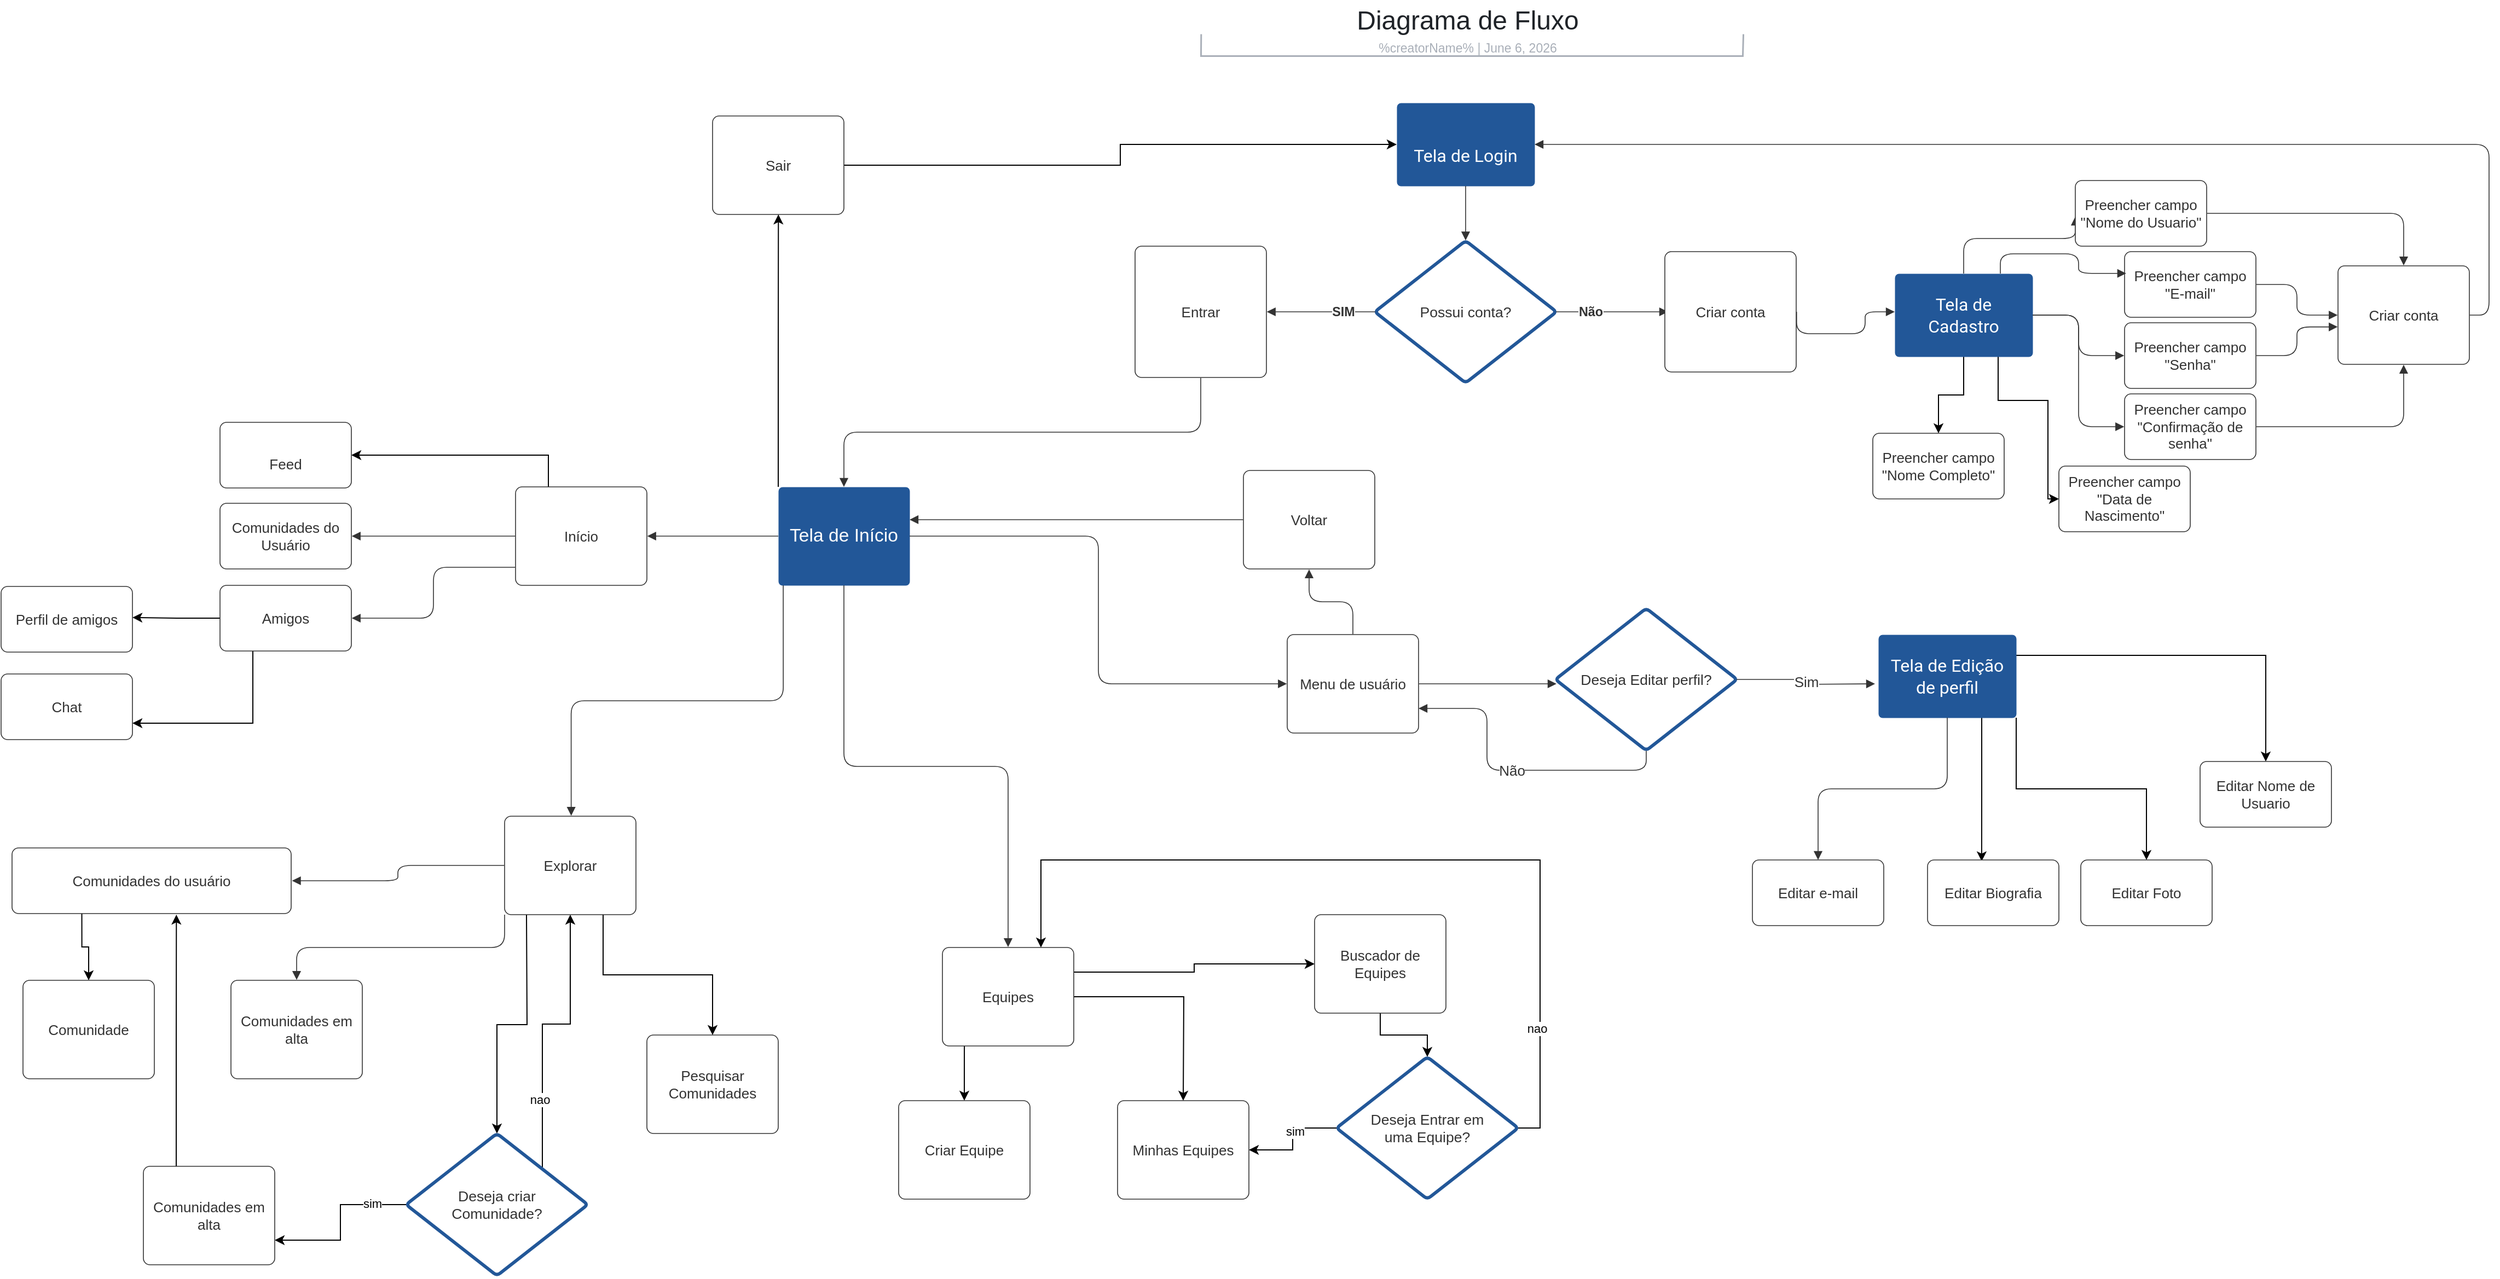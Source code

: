 <mxfile version="21.7.4" type="github">
  <diagram name="Page-1" id="c7558073-3199-34d8-9f00-42111426c3f3">
    <mxGraphModel dx="3835" dy="2436" grid="1" gridSize="10" guides="1" tooltips="1" connect="1" arrows="1" fold="1" page="1" pageScale="1" pageWidth="826" pageHeight="1169" background="none" math="0" shadow="0">
      <root>
        <mxCell id="0" />
        <mxCell id="1" parent="0" />
        <mxCell id="3Wjk-fDmCc6oDtQmEqUI-230" value="Editar Foto" style="html=1;overflow=block;blockSpacing=1;whiteSpace=wrap;fontSize=13;fontColor=#333333;align=center;spacing=3.8;strokeColor=#333333;strokeOpacity=100;fillOpacity=100;rounded=1;absoluteArcSize=1;arcSize=12;fillColor=#ffffff;strokeWidth=0.8;lucidId=lhVsCsnP8iEd;" parent="1" vertex="1">
          <mxGeometry x="1130" y="20" width="120" height="60" as="geometry" />
        </mxCell>
        <mxCell id="3Wjk-fDmCc6oDtQmEqUI-233" style="edgeStyle=orthogonalEdgeStyle;rounded=0;orthogonalLoop=1;jettySize=auto;html=1;exitX=1;exitY=1;exitDx=0;exitDy=0;" parent="1" source="3Wjk-fDmCc6oDtQmEqUI-210" target="3Wjk-fDmCc6oDtQmEqUI-230" edge="1">
          <mxGeometry relative="1" as="geometry" />
        </mxCell>
        <mxCell id="GjfMGGaYIiNZXOA-tv1s-1" value="Preencher campo &quot;Data de Nascimento&quot;" style="html=1;overflow=block;blockSpacing=1;whiteSpace=wrap;fontSize=13;fontColor=#333333;align=center;spacing=3.8;strokeColor=#333333;strokeOpacity=100;fillOpacity=100;rounded=1;absoluteArcSize=1;arcSize=12;fillColor=#ffffff;strokeWidth=0.8;lucidId=lhVsYpvKnJyb;" vertex="1" parent="1">
          <mxGeometry x="1110" y="-340" width="120" height="60" as="geometry" />
        </mxCell>
        <mxCell id="GjfMGGaYIiNZXOA-tv1s-2" value="Preencher campo &quot;Nome Completo&quot;" style="html=1;overflow=block;blockSpacing=1;whiteSpace=wrap;fontSize=13;fontColor=#333333;align=center;spacing=3.8;strokeColor=#333333;strokeOpacity=100;fillOpacity=100;rounded=1;absoluteArcSize=1;arcSize=12;fillColor=#ffffff;strokeWidth=0.8;lucidId=lhVsYpvKnJyb;" vertex="1" parent="1">
          <mxGeometry x="940" y="-370" width="120" height="60" as="geometry" />
        </mxCell>
        <mxCell id="GjfMGGaYIiNZXOA-tv1s-3" style="edgeStyle=orthogonalEdgeStyle;rounded=0;orthogonalLoop=1;jettySize=auto;html=1;" edge="1" parent="1" source="3Wjk-fDmCc6oDtQmEqUI-179" target="GjfMGGaYIiNZXOA-tv1s-2">
          <mxGeometry relative="1" as="geometry" />
        </mxCell>
        <mxCell id="GjfMGGaYIiNZXOA-tv1s-4" style="edgeStyle=orthogonalEdgeStyle;rounded=0;orthogonalLoop=1;jettySize=auto;html=1;exitX=0.75;exitY=1;exitDx=0;exitDy=0;entryX=0;entryY=0.5;entryDx=0;entryDy=0;" edge="1" parent="1" source="3Wjk-fDmCc6oDtQmEqUI-179" target="GjfMGGaYIiNZXOA-tv1s-1">
          <mxGeometry relative="1" as="geometry">
            <Array as="points">
              <mxPoint x="1054" y="-400" />
              <mxPoint x="1100" y="-400" />
              <mxPoint x="1100" y="-310" />
            </Array>
          </mxGeometry>
        </mxCell>
        <mxCell id="GjfMGGaYIiNZXOA-tv1s-5" value="&lt;br&gt;Feed" style="html=1;overflow=block;blockSpacing=1;whiteSpace=wrap;fontSize=13;fontColor=#333333;align=center;spacing=3.8;strokeColor=#333333;strokeOpacity=100;fillOpacity=100;rounded=1;absoluteArcSize=1;arcSize=12;fillColor=#ffffff;strokeWidth=0.8;lucidId=lhVsRngffVP4;" vertex="1" parent="1">
          <mxGeometry x="-570" y="-380" width="120" height="60" as="geometry" />
        </mxCell>
        <mxCell id="GjfMGGaYIiNZXOA-tv1s-6" style="edgeStyle=orthogonalEdgeStyle;rounded=0;orthogonalLoop=1;jettySize=auto;html=1;exitX=0.25;exitY=0;exitDx=0;exitDy=0;entryX=1;entryY=0.5;entryDx=0;entryDy=0;" edge="1" parent="1" source="3Wjk-fDmCc6oDtQmEqUI-199" target="GjfMGGaYIiNZXOA-tv1s-5">
          <mxGeometry relative="1" as="geometry" />
        </mxCell>
        <mxCell id="GjfMGGaYIiNZXOA-tv1s-8" value="Perfil de amigos" style="html=1;overflow=block;blockSpacing=1;whiteSpace=wrap;fontSize=13;fontColor=#333333;align=center;spacing=3.8;strokeColor=#333333;strokeOpacity=100;fillOpacity=100;rounded=1;absoluteArcSize=1;arcSize=12;fillColor=#ffffff;strokeWidth=0.8;lucidId=lhVsk.EuwY7a;" vertex="1" parent="1">
          <mxGeometry x="-770" y="-230" width="120" height="60" as="geometry" />
        </mxCell>
        <mxCell id="GjfMGGaYIiNZXOA-tv1s-14" value="Chat" style="html=1;overflow=block;blockSpacing=1;whiteSpace=wrap;fontSize=13;fontColor=#333333;align=center;spacing=3.8;strokeColor=#333333;strokeOpacity=100;fillOpacity=100;rounded=1;absoluteArcSize=1;arcSize=12;fillColor=#ffffff;strokeWidth=0.8;lucidId=lhVsk.EuwY7a;" vertex="1" parent="1">
          <mxGeometry x="-770" y="-150" width="120" height="60" as="geometry" />
        </mxCell>
        <mxCell id="GjfMGGaYIiNZXOA-tv1s-15" style="edgeStyle=orthogonalEdgeStyle;rounded=0;orthogonalLoop=1;jettySize=auto;html=1;exitX=0.25;exitY=1;exitDx=0;exitDy=0;entryX=1;entryY=0.75;entryDx=0;entryDy=0;" edge="1" parent="1" source="3Wjk-fDmCc6oDtQmEqUI-219" target="GjfMGGaYIiNZXOA-tv1s-14">
          <mxGeometry relative="1" as="geometry" />
        </mxCell>
        <mxCell id="GjfMGGaYIiNZXOA-tv1s-16" value="Pesquisar Comunidades" style="html=1;overflow=block;blockSpacing=1;whiteSpace=wrap;fontSize=13;fontColor=#333333;align=center;spacing=9;strokeColor=#333333;strokeOpacity=100;fillOpacity=100;rounded=1;absoluteArcSize=1;arcSize=12;fillColor=#ffffff;strokeWidth=0.8;lucidId=lhVsB.V0PRi6;" vertex="1" parent="1">
          <mxGeometry x="-180" y="180" width="120" height="90" as="geometry" />
        </mxCell>
        <mxCell id="GjfMGGaYIiNZXOA-tv1s-17" style="edgeStyle=orthogonalEdgeStyle;rounded=0;orthogonalLoop=1;jettySize=auto;html=1;exitX=0.75;exitY=1;exitDx=0;exitDy=0;" edge="1" parent="1" source="3Wjk-fDmCc6oDtQmEqUI-196" target="GjfMGGaYIiNZXOA-tv1s-16">
          <mxGeometry relative="1" as="geometry">
            <mxPoint x="-200" y="80" as="sourcePoint" />
          </mxGeometry>
        </mxCell>
        <mxCell id="GjfMGGaYIiNZXOA-tv1s-18" value="Comunidade" style="html=1;overflow=block;blockSpacing=1;whiteSpace=wrap;fontSize=13;fontColor=#333333;align=center;spacing=9;strokeColor=#333333;strokeOpacity=100;fillOpacity=100;rounded=1;absoluteArcSize=1;arcSize=12;fillColor=#ffffff;strokeWidth=0.8;lucidId=lhVsB.V0PRi6;" vertex="1" parent="1">
          <mxGeometry x="-750" y="130" width="120" height="90" as="geometry" />
        </mxCell>
        <mxCell id="GjfMGGaYIiNZXOA-tv1s-19" style="edgeStyle=orthogonalEdgeStyle;rounded=0;orthogonalLoop=1;jettySize=auto;html=1;exitX=0.25;exitY=1;exitDx=0;exitDy=0;" edge="1" parent="1" source="3Wjk-fDmCc6oDtQmEqUI-224" target="GjfMGGaYIiNZXOA-tv1s-18">
          <mxGeometry relative="1" as="geometry" />
        </mxCell>
        <mxCell id="GjfMGGaYIiNZXOA-tv1s-24" style="edgeStyle=orthogonalEdgeStyle;rounded=0;orthogonalLoop=1;jettySize=auto;html=1;exitX=0;exitY=0.5;exitDx=0;exitDy=0;entryX=1;entryY=0.75;entryDx=0;entryDy=0;" edge="1" parent="1" source="GjfMGGaYIiNZXOA-tv1s-21" target="GjfMGGaYIiNZXOA-tv1s-23">
          <mxGeometry relative="1" as="geometry" />
        </mxCell>
        <mxCell id="GjfMGGaYIiNZXOA-tv1s-25" value="sim" style="edgeLabel;html=1;align=center;verticalAlign=middle;resizable=0;points=[];" vertex="1" connectable="0" parent="GjfMGGaYIiNZXOA-tv1s-24">
          <mxGeometry x="-0.586" y="-1" relative="1" as="geometry">
            <mxPoint as="offset" />
          </mxGeometry>
        </mxCell>
        <mxCell id="GjfMGGaYIiNZXOA-tv1s-28" style="edgeStyle=orthogonalEdgeStyle;rounded=0;orthogonalLoop=1;jettySize=auto;html=1;exitX=1;exitY=0;exitDx=0;exitDy=0;entryX=0.5;entryY=1;entryDx=0;entryDy=0;" edge="1" parent="1" source="GjfMGGaYIiNZXOA-tv1s-21" target="3Wjk-fDmCc6oDtQmEqUI-196">
          <mxGeometry relative="1" as="geometry" />
        </mxCell>
        <mxCell id="GjfMGGaYIiNZXOA-tv1s-29" value="nao" style="edgeLabel;html=1;align=center;verticalAlign=middle;resizable=0;points=[];" vertex="1" connectable="0" parent="GjfMGGaYIiNZXOA-tv1s-28">
          <mxGeometry x="-0.503" y="3" relative="1" as="geometry">
            <mxPoint as="offset" />
          </mxGeometry>
        </mxCell>
        <mxCell id="GjfMGGaYIiNZXOA-tv1s-21" value="Deseja criar &lt;br&gt;Comunidade?" style="html=1;overflow=block;blockSpacing=1;whiteSpace=wrap;rhombus;fontSize=13.3;fontFamily=Helvetica;fontColor=#333333;spacing=3.3;strokeColor=#225798;strokeOpacity=100;rounded=1;absoluteArcSize=1;arcSize=7.5;strokeWidth=3;lucidId=lhVs5sLIw-GN;" vertex="1" parent="1">
          <mxGeometry x="-400" y="270" width="166" height="130" as="geometry" />
        </mxCell>
        <mxCell id="GjfMGGaYIiNZXOA-tv1s-22" style="edgeStyle=orthogonalEdgeStyle;rounded=0;orthogonalLoop=1;jettySize=auto;html=1;entryX=0.5;entryY=0;entryDx=0;entryDy=0;" edge="1" parent="1" target="GjfMGGaYIiNZXOA-tv1s-21">
          <mxGeometry relative="1" as="geometry">
            <mxPoint x="-290" y="70" as="sourcePoint" />
          </mxGeometry>
        </mxCell>
        <mxCell id="GjfMGGaYIiNZXOA-tv1s-27" style="edgeStyle=orthogonalEdgeStyle;rounded=0;orthogonalLoop=1;jettySize=auto;html=1;exitX=0.25;exitY=0;exitDx=0;exitDy=0;" edge="1" parent="1" source="GjfMGGaYIiNZXOA-tv1s-23">
          <mxGeometry relative="1" as="geometry">
            <mxPoint x="-609.857" y="70" as="targetPoint" />
          </mxGeometry>
        </mxCell>
        <mxCell id="GjfMGGaYIiNZXOA-tv1s-23" value="Comunidades em alta" style="html=1;overflow=block;blockSpacing=1;whiteSpace=wrap;fontSize=13;fontColor=#333333;align=center;spacing=9;strokeColor=#333333;strokeOpacity=100;fillOpacity=100;rounded=1;absoluteArcSize=1;arcSize=12;fillColor=#ffffff;strokeWidth=0.8;lucidId=lhVsB.V0PRi6;" vertex="1" parent="1">
          <mxGeometry x="-640" y="300" width="120" height="90" as="geometry" />
        </mxCell>
        <mxCell id="GjfMGGaYIiNZXOA-tv1s-42" value="" style="edgeStyle=orthogonalEdgeStyle;rounded=0;orthogonalLoop=1;jettySize=auto;html=1;" edge="1" parent="1" source="GjfMGGaYIiNZXOA-tv1s-33" target="GjfMGGaYIiNZXOA-tv1s-41">
          <mxGeometry relative="1" as="geometry" />
        </mxCell>
        <mxCell id="GjfMGGaYIiNZXOA-tv1s-33" value="Buscador de Equipes" style="html=1;overflow=block;blockSpacing=1;whiteSpace=wrap;fontSize=13;fontColor=#333333;align=center;spacing=9;strokeColor=#333333;strokeOpacity=100;fillOpacity=100;rounded=1;absoluteArcSize=1;arcSize=12;fillColor=#ffffff;strokeWidth=0.8;lucidId=lhVsd5-BGD2T;" vertex="1" parent="1">
          <mxGeometry x="430" y="70" width="120" height="90" as="geometry" />
        </mxCell>
        <mxCell id="GjfMGGaYIiNZXOA-tv1s-35" style="edgeStyle=orthogonalEdgeStyle;rounded=0;orthogonalLoop=1;jettySize=auto;html=1;entryX=0.5;entryY=0;entryDx=0;entryDy=0;exitX=0.167;exitY=1;exitDx=0;exitDy=0;exitPerimeter=0;" edge="1" parent="1" source="3Wjk-fDmCc6oDtQmEqUI-203">
          <mxGeometry relative="1" as="geometry">
            <mxPoint x="110" y="200" as="sourcePoint" />
            <mxPoint x="110" y="240" as="targetPoint" />
          </mxGeometry>
        </mxCell>
        <mxCell id="GjfMGGaYIiNZXOA-tv1s-38" value="Minhas Equipes" style="html=1;overflow=block;blockSpacing=1;whiteSpace=wrap;fontSize=13;fontColor=#333333;align=center;spacing=9;strokeColor=#333333;strokeOpacity=100;fillOpacity=100;rounded=1;absoluteArcSize=1;arcSize=12;fillColor=#ffffff;strokeWidth=0.8;lucidId=lhVsd5-BGD2T;" vertex="1" parent="1">
          <mxGeometry x="250" y="240" width="120" height="90" as="geometry" />
        </mxCell>
        <mxCell id="GjfMGGaYIiNZXOA-tv1s-39" value="Criar Equipe" style="html=1;overflow=block;blockSpacing=1;whiteSpace=wrap;fontSize=13;fontColor=#333333;align=center;spacing=9;strokeColor=#333333;strokeOpacity=100;fillOpacity=100;rounded=1;absoluteArcSize=1;arcSize=12;fillColor=#ffffff;strokeWidth=0.8;lucidId=lhVsd5-BGD2T;" vertex="1" parent="1">
          <mxGeometry x="50" y="240" width="120" height="90" as="geometry" />
        </mxCell>
        <mxCell id="GjfMGGaYIiNZXOA-tv1s-43" style="edgeStyle=orthogonalEdgeStyle;rounded=0;orthogonalLoop=1;jettySize=auto;html=1;exitX=0;exitY=0.5;exitDx=0;exitDy=0;" edge="1" parent="1" source="GjfMGGaYIiNZXOA-tv1s-41" target="GjfMGGaYIiNZXOA-tv1s-38">
          <mxGeometry relative="1" as="geometry" />
        </mxCell>
        <mxCell id="GjfMGGaYIiNZXOA-tv1s-44" value="sim" style="edgeLabel;html=1;align=center;verticalAlign=middle;resizable=0;points=[];" vertex="1" connectable="0" parent="GjfMGGaYIiNZXOA-tv1s-43">
          <mxGeometry x="-0.16" y="2" relative="1" as="geometry">
            <mxPoint y="1" as="offset" />
          </mxGeometry>
        </mxCell>
        <mxCell id="GjfMGGaYIiNZXOA-tv1s-46" style="edgeStyle=orthogonalEdgeStyle;rounded=0;orthogonalLoop=1;jettySize=auto;html=1;exitX=1;exitY=0.5;exitDx=0;exitDy=0;entryX=0.75;entryY=0;entryDx=0;entryDy=0;" edge="1" parent="1" source="GjfMGGaYIiNZXOA-tv1s-41" target="3Wjk-fDmCc6oDtQmEqUI-203">
          <mxGeometry relative="1" as="geometry">
            <Array as="points">
              <mxPoint x="636" y="265" />
              <mxPoint x="636" y="20" />
              <mxPoint x="180" y="20" />
            </Array>
          </mxGeometry>
        </mxCell>
        <mxCell id="GjfMGGaYIiNZXOA-tv1s-47" value="nao" style="edgeLabel;html=1;align=center;verticalAlign=middle;resizable=0;points=[];" vertex="1" connectable="0" parent="GjfMGGaYIiNZXOA-tv1s-46">
          <mxGeometry x="-0.72" y="3" relative="1" as="geometry">
            <mxPoint y="1" as="offset" />
          </mxGeometry>
        </mxCell>
        <mxCell id="GjfMGGaYIiNZXOA-tv1s-41" value="Deseja Entrar em&lt;br&gt;uma Equipe?" style="html=1;overflow=block;blockSpacing=1;whiteSpace=wrap;rhombus;fontSize=13.3;fontFamily=Helvetica;fontColor=#333333;spacing=3.3;strokeColor=#225798;strokeOpacity=100;rounded=1;absoluteArcSize=1;arcSize=7.5;strokeWidth=3;lucidId=lhVsae5pFT-N;" vertex="1" parent="1">
          <mxGeometry x="450" y="200" width="166" height="130" as="geometry" />
        </mxCell>
        <mxCell id="GjfMGGaYIiNZXOA-tv1s-53" style="edgeStyle=orthogonalEdgeStyle;rounded=0;orthogonalLoop=1;jettySize=auto;html=1;exitX=1;exitY=0.5;exitDx=0;exitDy=0;entryX=0;entryY=0.5;entryDx=0;entryDy=0;" edge="1" parent="1" source="GjfMGGaYIiNZXOA-tv1s-50" target="3Wjk-fDmCc6oDtQmEqUI-165">
          <mxGeometry relative="1" as="geometry" />
        </mxCell>
        <mxCell id="GjfMGGaYIiNZXOA-tv1s-50" value="Sair" style="html=1;overflow=block;blockSpacing=1;whiteSpace=wrap;fontSize=13;fontColor=#333333;align=center;spacing=9;strokeColor=#333333;strokeOpacity=100;fillOpacity=100;rounded=1;absoluteArcSize=1;arcSize=12;fillColor=#ffffff;strokeWidth=0.8;lucidId=lhVsYtG~QOXb;" vertex="1" parent="1">
          <mxGeometry x="-120" y="-660" width="120" height="90" as="geometry" />
        </mxCell>
        <mxCell id="3Wjk-fDmCc6oDtQmEqUI-164" parent="0" />
        <mxCell id="3Wjk-fDmCc6oDtQmEqUI-165" value="&lt;br&gt;Tela de Login" style="html=1;overflow=block;blockSpacing=1;whiteSpace=wrap;fontSize=16;fontFamily=Roboto;fontColor=#ffffff;spacing=3.8;strokeOpacity=0;fillOpacity=100;rounded=1;absoluteArcSize=1;arcSize=7.5;fillColor=#225798;strokeWidth=1.5;lucidId=lhVskbUOv.jn;" parent="3Wjk-fDmCc6oDtQmEqUI-164" vertex="1">
          <mxGeometry x="505" y="-672" width="126" height="76" as="geometry" />
        </mxCell>
        <mxCell id="3Wjk-fDmCc6oDtQmEqUI-166" value="" style="html=1;jettySize=18;whiteSpace=wrap;fontSize=13;fontFamily=Helvetica;strokeColor=#333333;strokeOpacity=100;strokeWidth=0.8;rounded=1;arcSize=10;edgeStyle=orthogonalEdgeStyle;startArrow=none;endArrow=block;endFill=1;exitX=0.5;exitY=1;exitPerimeter=0;entryX=0.5;entryY=-0.002;entryPerimeter=0;lucidId=lhVszSRu.Gey;" parent="3Wjk-fDmCc6oDtQmEqUI-164" source="3Wjk-fDmCc6oDtQmEqUI-165" target="3Wjk-fDmCc6oDtQmEqUI-167" edge="1">
          <mxGeometry width="100" height="100" relative="1" as="geometry">
            <Array as="points" />
          </mxGeometry>
        </mxCell>
        <mxCell id="3Wjk-fDmCc6oDtQmEqUI-167" value="Possui conta?" style="html=1;overflow=block;blockSpacing=1;whiteSpace=wrap;rhombus;fontSize=13.3;fontFamily=Helvetica;fontColor=#333333;spacing=3.3;strokeColor=#225798;strokeOpacity=100;rounded=1;absoluteArcSize=1;arcSize=7.5;strokeWidth=3;lucidId=lhVs5sLIw-GN;" parent="3Wjk-fDmCc6oDtQmEqUI-164" vertex="1">
          <mxGeometry x="485" y="-546" width="166" height="130" as="geometry" />
        </mxCell>
        <mxCell id="3Wjk-fDmCc6oDtQmEqUI-168" value="" style="html=1;jettySize=18;whiteSpace=wrap;fontSize=11.7;fontFamily=Helvetica;fontColor=#333333;fontStyle=1;strokeColor=#333333;strokeOpacity=100;strokeWidth=0.8;rounded=1;arcSize=10;edgeStyle=orthogonalEdgeStyle;startArrow=none;endArrow=block;endFill=1;exitX=0.998;exitY=0.5;exitPerimeter=0;lucidId=lhVsqaOpAonb;" parent="3Wjk-fDmCc6oDtQmEqUI-164" source="3Wjk-fDmCc6oDtQmEqUI-167" edge="1">
          <mxGeometry width="100" height="100" relative="1" as="geometry">
            <Array as="points" />
            <mxPoint x="753" y="-481" as="targetPoint" />
          </mxGeometry>
        </mxCell>
        <mxCell id="3Wjk-fDmCc6oDtQmEqUI-169" value="Não" style="text;html=1;resizable=0;labelBackgroundColor=default;align=center;verticalAlign=middle;fontStyle=1;fontColor=#333333;fontSize=11.7;" parent="3Wjk-fDmCc6oDtQmEqUI-168" vertex="1">
          <mxGeometry x="-0.39" relative="1" as="geometry" />
        </mxCell>
        <mxCell id="3Wjk-fDmCc6oDtQmEqUI-170" value="" style="group;dropTarget=0;pointerEvents=0;" parent="3Wjk-fDmCc6oDtQmEqUI-164" vertex="1">
          <mxGeometry x="250" y="-765" width="640" height="45" as="geometry" />
        </mxCell>
        <mxCell id="3Wjk-fDmCc6oDtQmEqUI-171" value="Diagrama de Fluxo" style="points=[[0.119,0.967,0],[0.893,0.967,0]];html=1;overflow=block;blockSpacing=1;whiteSpace=wrap;fontSize=24;fontColor=#1f2328;spacing=3;strokeOpacity=0;fillOpacity=0;rounded=1;absoluteArcSize=1;arcSize=12;fillColor=#ffffff;strokeWidth=1.5;lucidId=lhVseHuxbpMi;" parent="3Wjk-fDmCc6oDtQmEqUI-170" vertex="1">
          <mxGeometry width="640" height="31" as="geometry" />
        </mxCell>
        <UserObject label="%creatorName%  |  %date{mmmm d, yyyy}%" placeholders="1" id="3Wjk-fDmCc6oDtQmEqUI-172">
          <mxCell style="html=1;overflow=block;blockSpacing=1;whiteSpace=wrap;fontSize=11.5;fontColor=#a9afb8;align=center;spacingLeft=7;spacingRight=7;spacingTop=2;spacing=3;strokeOpacity=0;fillOpacity=0;rounded=1;absoluteArcSize=1;arcSize=12;fillColor=#ffffff;strokeWidth=1.5;lucidId=lhVslIsHtGjw;" parent="3Wjk-fDmCc6oDtQmEqUI-170" vertex="1">
            <mxGeometry y="31" width="640" height="14" as="geometry" />
          </mxCell>
        </UserObject>
        <mxCell id="3Wjk-fDmCc6oDtQmEqUI-173" value="" style="html=1;jettySize=18;whiteSpace=wrap;fontSize=13;fontFamily=Helvetica;strokeColor=#a9afb8;strokeOpacity=100;strokeWidth=1.5;rounded=0;startArrow=none;endArrow=none;exitX=0.119;exitY=0.967;exitPerimeter=0;entryX=0.893;entryY=0.967;entryPerimeter=0;lucidId=lhVsgKftWeC9;" parent="3Wjk-fDmCc6oDtQmEqUI-170" source="3Wjk-fDmCc6oDtQmEqUI-171" target="3Wjk-fDmCc6oDtQmEqUI-171" edge="1">
          <mxGeometry width="100" height="100" relative="1" as="geometry">
            <Array as="points">
              <mxPoint x="76" y="50" generated="1" />
              <mxPoint x="571" y="50" generated="1" />
            </Array>
          </mxGeometry>
        </mxCell>
        <mxCell id="3Wjk-fDmCc6oDtQmEqUI-174" value="Criar conta" style="html=1;overflow=block;blockSpacing=1;whiteSpace=wrap;fontSize=13;fontColor=#333333;align=center;spacing=3.8;strokeColor=#333333;strokeOpacity=100;fillOpacity=100;rounded=1;absoluteArcSize=1;arcSize=12;fillColor=#ffffff;strokeWidth=0.8;lucidId=lhVsvjKZMEy-;" parent="3Wjk-fDmCc6oDtQmEqUI-164" vertex="1">
          <mxGeometry x="750" y="-536" width="120" height="110" as="geometry" />
        </mxCell>
        <mxCell id="3Wjk-fDmCc6oDtQmEqUI-175" value="" style="html=1;jettySize=18;whiteSpace=wrap;fontSize=11.7;fontFamily=Helvetica;fontColor=#333333;fontStyle=1;strokeColor=#333333;strokeOpacity=100;strokeWidth=0.8;rounded=1;arcSize=10;edgeStyle=orthogonalEdgeStyle;startArrow=none;endArrow=block;endFill=1;exitX=0.002;exitY=0.5;exitPerimeter=0;entryX=1.003;entryY=0.5;entryPerimeter=0;lucidId=lhVsF-__3fvB;" parent="3Wjk-fDmCc6oDtQmEqUI-164" source="3Wjk-fDmCc6oDtQmEqUI-167" target="3Wjk-fDmCc6oDtQmEqUI-178" edge="1">
          <mxGeometry width="100" height="100" relative="1" as="geometry">
            <Array as="points" />
          </mxGeometry>
        </mxCell>
        <mxCell id="3Wjk-fDmCc6oDtQmEqUI-176" value="SIM" style="text;html=1;resizable=0;labelBackgroundColor=default;align=center;verticalAlign=middle;fontStyle=1;fontColor=#333333;fontSize=11.7;" parent="3Wjk-fDmCc6oDtQmEqUI-175" vertex="1">
          <mxGeometry x="-0.39" relative="1" as="geometry" />
        </mxCell>
        <mxCell id="3Wjk-fDmCc6oDtQmEqUI-177" value="" style="html=1;jettySize=18;whiteSpace=wrap;fontSize=13;strokeColor=#333333;strokeOpacity=100;strokeWidth=0.8;rounded=1;arcSize=24;edgeStyle=orthogonalEdgeStyle;startArrow=none;endArrow=block;endFill=1;exitX=1.003;exitY=0.5;exitPerimeter=0;lucidId=lhVsKev2aLRu;" parent="3Wjk-fDmCc6oDtQmEqUI-164" source="3Wjk-fDmCc6oDtQmEqUI-174" edge="1">
          <mxGeometry width="100" height="100" relative="1" as="geometry">
            <Array as="points">
              <mxPoint x="933" y="-461" />
            </Array>
            <mxPoint x="960" y="-481" as="targetPoint" />
          </mxGeometry>
        </mxCell>
        <mxCell id="3Wjk-fDmCc6oDtQmEqUI-178" value="Entrar" style="html=1;overflow=block;blockSpacing=1;whiteSpace=wrap;fontSize=13;fontColor=#333333;align=center;spacing=3.8;strokeColor=#333333;strokeOpacity=100;fillOpacity=100;rounded=1;absoluteArcSize=1;arcSize=12;fillColor=#ffffff;strokeWidth=0.8;lucidId=lhVs7e0edb6b;" parent="3Wjk-fDmCc6oDtQmEqUI-164" vertex="1">
          <mxGeometry x="266" y="-541" width="120" height="120" as="geometry" />
        </mxCell>
        <mxCell id="3Wjk-fDmCc6oDtQmEqUI-179" value="Tela de Cadastro" style="html=1;overflow=block;blockSpacing=1;whiteSpace=wrap;fontSize=16;fontFamily=Roboto;fontColor=#ffffff;spacing=3.8;strokeOpacity=0;fillOpacity=100;rounded=1;absoluteArcSize=1;arcSize=7.5;fillColor=#225798;strokeWidth=1.5;lucidId=lhVsZ6cl~b5Y;" parent="3Wjk-fDmCc6oDtQmEqUI-164" vertex="1">
          <mxGeometry x="960" y="-516" width="126" height="76" as="geometry" />
        </mxCell>
        <mxCell id="3Wjk-fDmCc6oDtQmEqUI-180" value="" style="html=1;jettySize=18;whiteSpace=wrap;fontSize=13;strokeColor=#333333;strokeOpacity=100;strokeWidth=0.8;rounded=1;arcSize=24;edgeStyle=orthogonalEdgeStyle;startArrow=none;endArrow=block;endFill=1;exitX=0.5;exitY=0;exitPerimeter=0;lucidId=lhVsbVK9f2hA;" parent="3Wjk-fDmCc6oDtQmEqUI-164" source="3Wjk-fDmCc6oDtQmEqUI-179" edge="1">
          <mxGeometry width="100" height="100" relative="1" as="geometry">
            <Array as="points">
              <mxPoint x="1023" y="-548" />
            </Array>
            <mxPoint x="1125" y="-568" as="targetPoint" />
          </mxGeometry>
        </mxCell>
        <mxCell id="3Wjk-fDmCc6oDtQmEqUI-181" value="Preencher campo &quot;Nome do Usuario&quot;" style="html=1;overflow=block;blockSpacing=1;whiteSpace=wrap;fontSize=13;fontColor=#333333;align=center;spacing=3.8;strokeColor=#333333;strokeOpacity=100;fillOpacity=100;rounded=1;absoluteArcSize=1;arcSize=12;fillColor=#ffffff;strokeWidth=0.8;lucidId=lhVs6M0drsTN;" parent="3Wjk-fDmCc6oDtQmEqUI-164" vertex="1">
          <mxGeometry x="1125" y="-601" width="120" height="60" as="geometry" />
        </mxCell>
        <mxCell id="3Wjk-fDmCc6oDtQmEqUI-182" value="Preencher campo &quot;E-mail&quot;" style="html=1;overflow=block;blockSpacing=1;whiteSpace=wrap;fontSize=13;fontColor=#333333;align=center;spacing=3.8;strokeColor=#333333;strokeOpacity=100;fillOpacity=100;rounded=1;absoluteArcSize=1;arcSize=12;fillColor=#ffffff;strokeWidth=0.8;lucidId=lhVs6dN3CAUG;" parent="3Wjk-fDmCc6oDtQmEqUI-164" vertex="1">
          <mxGeometry x="1170" y="-536" width="120" height="60" as="geometry" />
        </mxCell>
        <mxCell id="3Wjk-fDmCc6oDtQmEqUI-183" value="Preencher campo &quot;Senha&quot;" style="html=1;overflow=block;blockSpacing=1;whiteSpace=wrap;fontSize=13;fontColor=#333333;align=center;spacing=3.8;strokeColor=#333333;strokeOpacity=100;fillOpacity=100;rounded=1;absoluteArcSize=1;arcSize=12;fillColor=#ffffff;strokeWidth=0.8;lucidId=lhVsRXJX-xjN;" parent="3Wjk-fDmCc6oDtQmEqUI-164" vertex="1">
          <mxGeometry x="1170" y="-471" width="120" height="60" as="geometry" />
        </mxCell>
        <mxCell id="3Wjk-fDmCc6oDtQmEqUI-184" value="Preencher campo &quot;Confirmação de senha&quot;" style="html=1;overflow=block;blockSpacing=1;whiteSpace=wrap;fontSize=13;fontColor=#333333;align=center;spacing=3.8;strokeColor=#333333;strokeOpacity=100;fillOpacity=100;rounded=1;absoluteArcSize=1;arcSize=12;fillColor=#ffffff;strokeWidth=0.8;lucidId=lhVsYpvKnJyb;" parent="3Wjk-fDmCc6oDtQmEqUI-164" vertex="1">
          <mxGeometry x="1170" y="-406" width="120" height="60" as="geometry" />
        </mxCell>
        <mxCell id="3Wjk-fDmCc6oDtQmEqUI-185" value="" style="html=1;jettySize=18;whiteSpace=wrap;fontSize=13;strokeColor=#333333;strokeOpacity=100;strokeWidth=0.8;rounded=1;arcSize=24;edgeStyle=orthogonalEdgeStyle;startArrow=none;endArrow=block;endFill=1;exitX=0.766;exitY=0;exitPerimeter=0;entryX=0.012;entryY=0.331;entryPerimeter=0;lucidId=lhVs7MBsNG3f;" parent="3Wjk-fDmCc6oDtQmEqUI-164" source="3Wjk-fDmCc6oDtQmEqUI-179" target="3Wjk-fDmCc6oDtQmEqUI-182" edge="1">
          <mxGeometry width="100" height="100" relative="1" as="geometry">
            <Array as="points" />
          </mxGeometry>
        </mxCell>
        <mxCell id="3Wjk-fDmCc6oDtQmEqUI-186" value="" style="html=1;jettySize=18;whiteSpace=wrap;fontSize=13;strokeColor=#333333;strokeOpacity=100;strokeWidth=0.8;rounded=1;arcSize=24;edgeStyle=orthogonalEdgeStyle;startArrow=none;endArrow=block;endFill=1;exitX=1;exitY=0.5;exitPerimeter=0;entryX=-0.003;entryY=0.5;entryPerimeter=0;lucidId=lhVsV~.nVZvY;" parent="3Wjk-fDmCc6oDtQmEqUI-164" source="3Wjk-fDmCc6oDtQmEqUI-179" target="3Wjk-fDmCc6oDtQmEqUI-183" edge="1">
          <mxGeometry width="100" height="100" relative="1" as="geometry">
            <Array as="points" />
          </mxGeometry>
        </mxCell>
        <mxCell id="3Wjk-fDmCc6oDtQmEqUI-187" value="" style="html=1;jettySize=18;whiteSpace=wrap;fontSize=13;strokeColor=#333333;strokeOpacity=100;strokeWidth=0.8;rounded=1;arcSize=24;edgeStyle=orthogonalEdgeStyle;startArrow=none;endArrow=block;endFill=1;entryX=-0.003;entryY=0.5;entryPerimeter=0;lucidId=lhVstLg..9ma;" parent="3Wjk-fDmCc6oDtQmEqUI-164" source="3Wjk-fDmCc6oDtQmEqUI-179" target="3Wjk-fDmCc6oDtQmEqUI-184" edge="1">
          <mxGeometry width="100" height="100" relative="1" as="geometry">
            <Array as="points" />
            <mxPoint x="1060" y="-430" as="sourcePoint" />
          </mxGeometry>
        </mxCell>
        <mxCell id="GjfMGGaYIiNZXOA-tv1s-48" style="edgeStyle=orthogonalEdgeStyle;rounded=0;orthogonalLoop=1;jettySize=auto;html=1;exitX=0;exitY=0;exitDx=0;exitDy=0;" edge="1" parent="3Wjk-fDmCc6oDtQmEqUI-164" source="3Wjk-fDmCc6oDtQmEqUI-188">
          <mxGeometry relative="1" as="geometry">
            <mxPoint x="-59.857" y="-570" as="targetPoint" />
          </mxGeometry>
        </mxCell>
        <mxCell id="3Wjk-fDmCc6oDtQmEqUI-188" value="Tela de Início" style="html=1;overflow=block;blockSpacing=1;whiteSpace=wrap;fontSize=16.8;fontColor=#ffffff;align=center;spacing=9;strokeOpacity=0;fillOpacity=100;rounded=1;absoluteArcSize=1;arcSize=7.5;fillColor=#225798;strokeWidth=1.5;lucidId=lhVshHyxgs-~;" parent="3Wjk-fDmCc6oDtQmEqUI-164" vertex="1">
          <mxGeometry x="-60" y="-321" width="120" height="90" as="geometry" />
        </mxCell>
        <mxCell id="3Wjk-fDmCc6oDtQmEqUI-189" value="" style="html=1;jettySize=18;whiteSpace=wrap;fontSize=13;strokeColor=#333333;strokeOpacity=100;strokeWidth=0.8;rounded=1;arcSize=24;edgeStyle=orthogonalEdgeStyle;startArrow=none;endArrow=block;endFill=1;exitX=0.5;exitY=1.003;exitPerimeter=0;entryX=0.5;entryY=0;entryPerimeter=0;lucidId=lhVsAZ7nBmhS;" parent="3Wjk-fDmCc6oDtQmEqUI-164" source="3Wjk-fDmCc6oDtQmEqUI-178" target="3Wjk-fDmCc6oDtQmEqUI-188" edge="1">
          <mxGeometry width="100" height="100" relative="1" as="geometry">
            <Array as="points" />
          </mxGeometry>
        </mxCell>
        <mxCell id="3Wjk-fDmCc6oDtQmEqUI-190" value="Criar conta" style="html=1;overflow=block;blockSpacing=1;whiteSpace=wrap;fontSize=13;fontColor=#333333;align=center;spacing=9;strokeColor=#333333;strokeOpacity=100;fillOpacity=100;rounded=1;absoluteArcSize=1;arcSize=12;fillColor=#ffffff;strokeWidth=0.8;lucidId=lhVsTT0HezWT;" parent="3Wjk-fDmCc6oDtQmEqUI-164" vertex="1">
          <mxGeometry x="1365" y="-523" width="120" height="90" as="geometry" />
        </mxCell>
        <mxCell id="3Wjk-fDmCc6oDtQmEqUI-191" value="" style="html=1;jettySize=18;whiteSpace=wrap;fontSize=13;strokeColor=#333333;strokeOpacity=100;strokeWidth=0.8;rounded=1;arcSize=24;edgeStyle=orthogonalEdgeStyle;startArrow=none;endArrow=block;endFill=1;exitX=1.003;exitY=0.5;exitPerimeter=0;entryX=-0.003;entryY=0.62;entryPerimeter=0;lucidId=lhVs48aqa.Xj;" parent="3Wjk-fDmCc6oDtQmEqUI-164" source="3Wjk-fDmCc6oDtQmEqUI-183" target="3Wjk-fDmCc6oDtQmEqUI-190" edge="1">
          <mxGeometry width="100" height="100" relative="1" as="geometry">
            <Array as="points" />
          </mxGeometry>
        </mxCell>
        <mxCell id="3Wjk-fDmCc6oDtQmEqUI-192" value="" style="html=1;jettySize=18;whiteSpace=wrap;fontSize=13;strokeColor=#333333;strokeOpacity=100;strokeWidth=0.8;rounded=1;arcSize=24;edgeStyle=orthogonalEdgeStyle;startArrow=none;endArrow=block;endFill=1;exitX=1.003;exitY=0.5;exitPerimeter=0;entryX=-0.003;entryY=0.5;entryPerimeter=0;lucidId=lhVsWy1tATNf;" parent="3Wjk-fDmCc6oDtQmEqUI-164" source="3Wjk-fDmCc6oDtQmEqUI-182" target="3Wjk-fDmCc6oDtQmEqUI-190" edge="1">
          <mxGeometry width="100" height="100" relative="1" as="geometry">
            <Array as="points" />
          </mxGeometry>
        </mxCell>
        <mxCell id="3Wjk-fDmCc6oDtQmEqUI-193" value="" style="html=1;jettySize=18;whiteSpace=wrap;fontSize=13;strokeColor=#333333;strokeOpacity=100;strokeWidth=0.8;rounded=1;arcSize=24;edgeStyle=orthogonalEdgeStyle;startArrow=none;endArrow=block;endFill=1;exitX=1.003;exitY=0.5;exitPerimeter=0;entryX=0.5;entryY=-0.004;entryPerimeter=0;lucidId=lhVszW6in.kM;" parent="3Wjk-fDmCc6oDtQmEqUI-164" source="3Wjk-fDmCc6oDtQmEqUI-181" target="3Wjk-fDmCc6oDtQmEqUI-190" edge="1">
          <mxGeometry width="100" height="100" relative="1" as="geometry">
            <Array as="points" />
          </mxGeometry>
        </mxCell>
        <mxCell id="3Wjk-fDmCc6oDtQmEqUI-194" value="" style="html=1;jettySize=18;whiteSpace=wrap;fontSize=13;strokeColor=#333333;strokeOpacity=100;strokeWidth=0.8;rounded=1;arcSize=24;edgeStyle=orthogonalEdgeStyle;startArrow=none;endArrow=block;endFill=1;exitX=1.003;exitY=0.5;exitPerimeter=0;entryX=0.5;entryY=1.004;entryPerimeter=0;lucidId=lhVsxioGyP6I;" parent="3Wjk-fDmCc6oDtQmEqUI-164" source="3Wjk-fDmCc6oDtQmEqUI-184" target="3Wjk-fDmCc6oDtQmEqUI-190" edge="1">
          <mxGeometry width="100" height="100" relative="1" as="geometry">
            <Array as="points" />
          </mxGeometry>
        </mxCell>
        <mxCell id="3Wjk-fDmCc6oDtQmEqUI-195" value="" style="html=1;jettySize=18;whiteSpace=wrap;fontSize=13;strokeColor=#333333;strokeOpacity=100;strokeWidth=0.8;rounded=1;arcSize=24;edgeStyle=orthogonalEdgeStyle;startArrow=none;endArrow=block;endFill=1;exitX=1.003;exitY=0.5;exitPerimeter=0;entryX=1;entryY=0.5;entryPerimeter=0;lucidId=lhVseHm37rw3;" parent="3Wjk-fDmCc6oDtQmEqUI-164" source="3Wjk-fDmCc6oDtQmEqUI-190" target="3Wjk-fDmCc6oDtQmEqUI-165" edge="1">
          <mxGeometry width="100" height="100" relative="1" as="geometry">
            <Array as="points" />
          </mxGeometry>
        </mxCell>
        <mxCell id="3Wjk-fDmCc6oDtQmEqUI-196" value="Explorar" style="html=1;overflow=block;blockSpacing=1;whiteSpace=wrap;fontSize=13;fontColor=#333333;align=center;spacing=9;strokeColor=#333333;strokeOpacity=100;fillOpacity=100;rounded=1;absoluteArcSize=1;arcSize=12;fillColor=#ffffff;strokeWidth=0.8;lucidId=lhVsJAJr_TWt;" parent="3Wjk-fDmCc6oDtQmEqUI-164" vertex="1">
          <mxGeometry x="-310" y="-20" width="120" height="90" as="geometry" />
        </mxCell>
        <mxCell id="3Wjk-fDmCc6oDtQmEqUI-197" value="" style="html=1;jettySize=18;whiteSpace=wrap;fontSize=13;strokeColor=#333333;strokeOpacity=100;strokeWidth=0.8;rounded=1;arcSize=24;edgeStyle=orthogonalEdgeStyle;startArrow=none;endArrow=block;endFill=1;exitX=0.038;exitY=1;exitPerimeter=0;entryX=0.507;entryY=-0.004;entryPerimeter=0;lucidId=lhVsPcK7eQrH;" parent="3Wjk-fDmCc6oDtQmEqUI-164" source="3Wjk-fDmCc6oDtQmEqUI-188" target="3Wjk-fDmCc6oDtQmEqUI-196" edge="1">
          <mxGeometry width="100" height="100" relative="1" as="geometry">
            <Array as="points" />
          </mxGeometry>
        </mxCell>
        <mxCell id="3Wjk-fDmCc6oDtQmEqUI-198" value="" style="html=1;jettySize=18;whiteSpace=wrap;fontSize=13;strokeColor=#333333;strokeOpacity=100;strokeWidth=0.8;rounded=1;arcSize=24;edgeStyle=orthogonalEdgeStyle;startArrow=none;endArrow=block;endFill=1;exitX=0;exitY=0.5;exitPerimeter=0;entryX=1.003;entryY=0.5;entryPerimeter=0;lucidId=lhVskte.XFAw;" parent="3Wjk-fDmCc6oDtQmEqUI-164" source="3Wjk-fDmCc6oDtQmEqUI-188" target="3Wjk-fDmCc6oDtQmEqUI-199" edge="1">
          <mxGeometry width="100" height="100" relative="1" as="geometry">
            <Array as="points" />
          </mxGeometry>
        </mxCell>
        <mxCell id="3Wjk-fDmCc6oDtQmEqUI-199" value="Início" style="html=1;overflow=block;blockSpacing=1;whiteSpace=wrap;fontSize=13;fontColor=#333333;align=center;spacing=9;strokeColor=#333333;strokeOpacity=100;fillOpacity=100;rounded=1;absoluteArcSize=1;arcSize=12;fillColor=#ffffff;strokeWidth=0.8;lucidId=lhVsYtG~QOXb;" parent="3Wjk-fDmCc6oDtQmEqUI-164" vertex="1">
          <mxGeometry x="-300" y="-321" width="120" height="90" as="geometry" />
        </mxCell>
        <mxCell id="3Wjk-fDmCc6oDtQmEqUI-202" value="" style="html=1;jettySize=18;whiteSpace=wrap;fontSize=13;strokeColor=#333333;strokeOpacity=100;strokeWidth=0.8;rounded=1;arcSize=24;edgeStyle=orthogonalEdgeStyle;startArrow=none;endArrow=block;endFill=1;exitX=0.5;exitY=1;exitPerimeter=0;entryX=0.5;entryY=-0.004;entryPerimeter=0;lucidId=lhVsFWsF03z7;" parent="3Wjk-fDmCc6oDtQmEqUI-164" source="3Wjk-fDmCc6oDtQmEqUI-188" target="3Wjk-fDmCc6oDtQmEqUI-203" edge="1">
          <mxGeometry width="100" height="100" relative="1" as="geometry">
            <Array as="points" />
          </mxGeometry>
        </mxCell>
        <mxCell id="GjfMGGaYIiNZXOA-tv1s-36" style="edgeStyle=orthogonalEdgeStyle;rounded=0;orthogonalLoop=1;jettySize=auto;html=1;exitX=1;exitY=0.25;exitDx=0;exitDy=0;" edge="1" parent="3Wjk-fDmCc6oDtQmEqUI-164" source="3Wjk-fDmCc6oDtQmEqUI-203" target="GjfMGGaYIiNZXOA-tv1s-33">
          <mxGeometry relative="1" as="geometry">
            <mxPoint x="350" y="120" as="targetPoint" />
          </mxGeometry>
        </mxCell>
        <mxCell id="GjfMGGaYIiNZXOA-tv1s-37" style="edgeStyle=orthogonalEdgeStyle;rounded=0;orthogonalLoop=1;jettySize=auto;html=1;exitX=1;exitY=0.5;exitDx=0;exitDy=0;" edge="1" parent="3Wjk-fDmCc6oDtQmEqUI-164" source="3Wjk-fDmCc6oDtQmEqUI-203">
          <mxGeometry relative="1" as="geometry">
            <mxPoint x="310" y="240" as="targetPoint" />
          </mxGeometry>
        </mxCell>
        <mxCell id="3Wjk-fDmCc6oDtQmEqUI-203" value="Equipes" style="html=1;overflow=block;blockSpacing=1;whiteSpace=wrap;fontSize=13;fontColor=#333333;align=center;spacing=9;strokeColor=#333333;strokeOpacity=100;fillOpacity=100;rounded=1;absoluteArcSize=1;arcSize=12;fillColor=#ffffff;strokeWidth=0.8;lucidId=lhVsd5-BGD2T;" parent="3Wjk-fDmCc6oDtQmEqUI-164" vertex="1">
          <mxGeometry x="90" y="100" width="120" height="90" as="geometry" />
        </mxCell>
        <mxCell id="3Wjk-fDmCc6oDtQmEqUI-204" value="Menu de usuário" style="html=1;overflow=block;blockSpacing=1;whiteSpace=wrap;fontSize=13;fontColor=#333333;align=center;spacing=9;strokeColor=#333333;strokeOpacity=100;fillOpacity=100;rounded=1;absoluteArcSize=1;arcSize=12;fillColor=#ffffff;strokeWidth=0.8;lucidId=lhVsZ8sPONDj;" parent="3Wjk-fDmCc6oDtQmEqUI-164" vertex="1">
          <mxGeometry x="405" y="-186" width="120" height="90" as="geometry" />
        </mxCell>
        <mxCell id="3Wjk-fDmCc6oDtQmEqUI-205" value="" style="html=1;jettySize=18;whiteSpace=wrap;fontSize=13;strokeColor=#333333;strokeOpacity=100;strokeWidth=0.8;rounded=1;arcSize=24;edgeStyle=orthogonalEdgeStyle;startArrow=none;endArrow=block;endFill=1;exitX=1;exitY=0.5;exitPerimeter=0;entryX=-0.003;entryY=0.5;entryPerimeter=0;lucidId=lhVsUU9RRvc2;" parent="3Wjk-fDmCc6oDtQmEqUI-164" source="3Wjk-fDmCc6oDtQmEqUI-188" target="3Wjk-fDmCc6oDtQmEqUI-204" edge="1">
          <mxGeometry width="100" height="100" relative="1" as="geometry">
            <Array as="points" />
          </mxGeometry>
        </mxCell>
        <mxCell id="3Wjk-fDmCc6oDtQmEqUI-206" value="" style="html=1;jettySize=18;whiteSpace=wrap;fontSize=13;strokeColor=#333333;strokeOpacity=100;strokeWidth=0.8;rounded=1;arcSize=24;edgeStyle=orthogonalEdgeStyle;startArrow=none;endArrow=block;endFill=1;exitX=1.003;exitY=0.5;exitPerimeter=0;lucidId=lhVsQ0Hdg3uM;" parent="3Wjk-fDmCc6oDtQmEqUI-164" source="3Wjk-fDmCc6oDtQmEqUI-204" edge="1">
          <mxGeometry width="100" height="100" relative="1" as="geometry">
            <Array as="points" />
            <mxPoint x="651" y="-141" as="targetPoint" />
          </mxGeometry>
        </mxCell>
        <mxCell id="3Wjk-fDmCc6oDtQmEqUI-207" value="Deseja Editar perfil?" style="html=1;overflow=block;blockSpacing=1;whiteSpace=wrap;rhombus;fontSize=13.3;fontFamily=Helvetica;fontColor=#333333;spacing=3.3;strokeColor=#225798;strokeOpacity=100;rounded=1;absoluteArcSize=1;arcSize=7.5;strokeWidth=3;lucidId=lhVsae5pFT-N;" parent="3Wjk-fDmCc6oDtQmEqUI-164" vertex="1">
          <mxGeometry x="650" y="-210" width="166" height="130" as="geometry" />
        </mxCell>
        <mxCell id="3Wjk-fDmCc6oDtQmEqUI-208" value="" style="html=1;jettySize=18;whiteSpace=wrap;fontSize=13;fontColor=#333333;align=center;strokeColor=#333333;strokeOpacity=100;strokeWidth=0.8;rounded=1;arcSize=24;edgeStyle=orthogonalEdgeStyle;startArrow=none;endArrow=block;endFill=1;exitX=0.998;exitY=0.5;exitPerimeter=0;lucidId=lhVsdH3FKWFq;" parent="3Wjk-fDmCc6oDtQmEqUI-164" source="3Wjk-fDmCc6oDtQmEqUI-207" edge="1">
          <mxGeometry width="100" height="100" relative="1" as="geometry">
            <Array as="points" />
            <mxPoint x="942" y="-141" as="targetPoint" />
          </mxGeometry>
        </mxCell>
        <mxCell id="3Wjk-fDmCc6oDtQmEqUI-209" value="Sim" style="text;html=1;resizable=0;labelBackgroundColor=default;align=center;verticalAlign=middle;fontColor=#333333;fontSize=13;" parent="3Wjk-fDmCc6oDtQmEqUI-208" vertex="1">
          <mxGeometry relative="1" as="geometry" />
        </mxCell>
        <mxCell id="3Wjk-fDmCc6oDtQmEqUI-231" style="edgeStyle=orthogonalEdgeStyle;rounded=0;orthogonalLoop=1;jettySize=auto;html=1;exitX=1;exitY=0.25;exitDx=0;exitDy=0;entryX=0.5;entryY=0;entryDx=0;entryDy=0;" parent="3Wjk-fDmCc6oDtQmEqUI-164" source="3Wjk-fDmCc6oDtQmEqUI-210" target="3Wjk-fDmCc6oDtQmEqUI-221" edge="1">
          <mxGeometry relative="1" as="geometry">
            <mxPoint x="1140" y="-167" as="targetPoint" />
          </mxGeometry>
        </mxCell>
        <mxCell id="3Wjk-fDmCc6oDtQmEqUI-232" style="edgeStyle=orthogonalEdgeStyle;rounded=0;orthogonalLoop=1;jettySize=auto;html=1;exitX=0.75;exitY=1;exitDx=0;exitDy=0;entryX=0.412;entryY=0.02;entryDx=0;entryDy=0;entryPerimeter=0;" parent="3Wjk-fDmCc6oDtQmEqUI-164" source="3Wjk-fDmCc6oDtQmEqUI-210" target="3Wjk-fDmCc6oDtQmEqUI-225" edge="1">
          <mxGeometry relative="1" as="geometry" />
        </mxCell>
        <mxCell id="3Wjk-fDmCc6oDtQmEqUI-210" value="Tela de Edição de perfil" style="html=1;overflow=block;blockSpacing=1;whiteSpace=wrap;fontSize=16;fontFamily=Roboto;fontColor=#ffffff;spacing=3.8;strokeOpacity=0;fillOpacity=100;rounded=1;absoluteArcSize=1;arcSize=7.5;fillColor=#225798;strokeWidth=1.5;lucidId=lhVsntgSND~G;" parent="3Wjk-fDmCc6oDtQmEqUI-164" vertex="1">
          <mxGeometry x="945" y="-186" width="126" height="76" as="geometry" />
        </mxCell>
        <mxCell id="3Wjk-fDmCc6oDtQmEqUI-211" value="" style="html=1;jettySize=18;whiteSpace=wrap;fontSize=13;fontColor=#333333;align=center;strokeColor=#333333;strokeOpacity=100;strokeWidth=0.8;rounded=1;arcSize=24;edgeStyle=orthogonalEdgeStyle;startArrow=none;endArrow=block;endFill=1;exitX=0.5;exitY=1.002;exitPerimeter=0;entryX=1;entryY=0.75;lucidId=lhVsp6Rki~RF;entryDx=0;entryDy=0;" parent="3Wjk-fDmCc6oDtQmEqUI-164" source="3Wjk-fDmCc6oDtQmEqUI-207" target="3Wjk-fDmCc6oDtQmEqUI-204" edge="1">
          <mxGeometry width="100" height="100" relative="1" as="geometry">
            <Array as="points" />
          </mxGeometry>
        </mxCell>
        <mxCell id="3Wjk-fDmCc6oDtQmEqUI-212" value="Não" style="text;html=1;resizable=0;labelBackgroundColor=default;align=center;verticalAlign=middle;fontColor=#333333;fontSize=13;" parent="3Wjk-fDmCc6oDtQmEqUI-211" vertex="1">
          <mxGeometry relative="1" as="geometry" />
        </mxCell>
        <mxCell id="3Wjk-fDmCc6oDtQmEqUI-213" value="" style="html=1;jettySize=18;whiteSpace=wrap;fontSize=13;strokeColor=#333333;strokeOpacity=100;strokeWidth=0.8;rounded=1;arcSize=24;edgeStyle=orthogonalEdgeStyle;startArrow=none;endArrow=block;endFill=1;exitX=-0.003;exitY=0.5;exitPerimeter=0;entryX=1.003;entryY=0.5;entryPerimeter=0;lucidId=lhVsIXnfWUM5;" parent="3Wjk-fDmCc6oDtQmEqUI-164" source="3Wjk-fDmCc6oDtQmEqUI-199" target="3Wjk-fDmCc6oDtQmEqUI-214" edge="1">
          <mxGeometry width="100" height="100" relative="1" as="geometry">
            <Array as="points" />
          </mxGeometry>
        </mxCell>
        <mxCell id="3Wjk-fDmCc6oDtQmEqUI-214" value="Comunidades do Usuário" style="html=1;overflow=block;blockSpacing=1;whiteSpace=wrap;fontSize=13;fontColor=#333333;align=center;spacing=3.8;strokeColor=#333333;strokeOpacity=100;fillOpacity=100;rounded=1;absoluteArcSize=1;arcSize=12;fillColor=#ffffff;strokeWidth=0.8;lucidId=lhVsRngffVP4;" parent="3Wjk-fDmCc6oDtQmEqUI-164" vertex="1">
          <mxGeometry x="-570" y="-306" width="120" height="60" as="geometry" />
        </mxCell>
        <mxCell id="3Wjk-fDmCc6oDtQmEqUI-215" value="Voltar" style="html=1;overflow=block;blockSpacing=1;whiteSpace=wrap;fontSize=13;fontColor=#333333;align=center;spacing=9;strokeColor=#333333;strokeOpacity=100;fillOpacity=100;rounded=1;absoluteArcSize=1;arcSize=12;fillColor=#ffffff;strokeWidth=0.8;lucidId=lhVsi5qMU_Dx;" parent="3Wjk-fDmCc6oDtQmEqUI-164" vertex="1">
          <mxGeometry x="365" y="-336" width="120" height="90" as="geometry" />
        </mxCell>
        <mxCell id="3Wjk-fDmCc6oDtQmEqUI-216" value="" style="html=1;jettySize=18;whiteSpace=wrap;fontSize=13;strokeColor=#333333;strokeOpacity=100;strokeWidth=0.8;rounded=1;arcSize=24;edgeStyle=orthogonalEdgeStyle;startArrow=none;endArrow=block;endFill=1;exitX=-0.003;exitY=0.5;exitPerimeter=0;entryX=1;entryY=0.333;entryPerimeter=0;lucidId=lhVs91wirsRR;" parent="3Wjk-fDmCc6oDtQmEqUI-164" source="3Wjk-fDmCc6oDtQmEqUI-215" target="3Wjk-fDmCc6oDtQmEqUI-188" edge="1">
          <mxGeometry width="100" height="100" relative="1" as="geometry">
            <Array as="points" />
          </mxGeometry>
        </mxCell>
        <mxCell id="3Wjk-fDmCc6oDtQmEqUI-217" value="" style="html=1;jettySize=18;whiteSpace=wrap;fontSize=13;strokeColor=#333333;strokeOpacity=100;strokeWidth=0.8;rounded=1;arcSize=24;edgeStyle=orthogonalEdgeStyle;startArrow=none;endArrow=block;endFill=1;exitX=0.5;exitY=-0.004;exitPerimeter=0;entryX=0.5;entryY=1.004;entryPerimeter=0;lucidId=lhVsuUIlOCxu;" parent="3Wjk-fDmCc6oDtQmEqUI-164" source="3Wjk-fDmCc6oDtQmEqUI-204" target="3Wjk-fDmCc6oDtQmEqUI-215" edge="1">
          <mxGeometry width="100" height="100" relative="1" as="geometry">
            <Array as="points" />
          </mxGeometry>
        </mxCell>
        <mxCell id="3Wjk-fDmCc6oDtQmEqUI-218" value="" style="html=1;jettySize=18;whiteSpace=wrap;fontSize=13;strokeColor=#333333;strokeOpacity=100;strokeWidth=0.8;rounded=1;arcSize=24;edgeStyle=orthogonalEdgeStyle;startArrow=none;endArrow=block;endFill=1;exitX=-0.003;exitY=0.817;exitPerimeter=0;entryX=1.003;entryY=0.5;entryPerimeter=0;lucidId=lhVsd-3njhyM;" parent="3Wjk-fDmCc6oDtQmEqUI-164" source="3Wjk-fDmCc6oDtQmEqUI-199" target="3Wjk-fDmCc6oDtQmEqUI-219" edge="1">
          <mxGeometry width="100" height="100" relative="1" as="geometry">
            <Array as="points" />
          </mxGeometry>
        </mxCell>
        <mxCell id="GjfMGGaYIiNZXOA-tv1s-7" style="edgeStyle=orthogonalEdgeStyle;rounded=0;orthogonalLoop=1;jettySize=auto;html=1;exitX=0;exitY=0.5;exitDx=0;exitDy=0;" edge="1" parent="3Wjk-fDmCc6oDtQmEqUI-164" source="3Wjk-fDmCc6oDtQmEqUI-219">
          <mxGeometry relative="1" as="geometry">
            <mxPoint x="-650" y="-201.571" as="targetPoint" />
          </mxGeometry>
        </mxCell>
        <mxCell id="3Wjk-fDmCc6oDtQmEqUI-219" value="Amigos" style="html=1;overflow=block;blockSpacing=1;whiteSpace=wrap;fontSize=13;fontColor=#333333;align=center;spacing=3.8;strokeColor=#333333;strokeOpacity=100;fillOpacity=100;rounded=1;absoluteArcSize=1;arcSize=12;fillColor=#ffffff;strokeWidth=0.8;lucidId=lhVsk.EuwY7a;" parent="3Wjk-fDmCc6oDtQmEqUI-164" vertex="1">
          <mxGeometry x="-570" y="-231" width="120" height="60" as="geometry" />
        </mxCell>
        <mxCell id="3Wjk-fDmCc6oDtQmEqUI-220" value="" style="html=1;jettySize=18;whiteSpace=wrap;fontSize=13;strokeColor=#333333;strokeOpacity=100;strokeWidth=0.8;rounded=1;arcSize=24;edgeStyle=orthogonalEdgeStyle;startArrow=none;endArrow=block;endFill=1;exitX=0.5;exitY=1;exitPerimeter=0;lucidId=lhVsJMpj8fI~;entryX=0.5;entryY=0;entryDx=0;entryDy=0;" parent="3Wjk-fDmCc6oDtQmEqUI-164" source="3Wjk-fDmCc6oDtQmEqUI-210" target="3Wjk-fDmCc6oDtQmEqUI-222" edge="1">
          <mxGeometry width="100" height="100" relative="1" as="geometry">
            <Array as="points" />
            <mxPoint x="1008" y="-10" as="targetPoint" />
          </mxGeometry>
        </mxCell>
        <mxCell id="3Wjk-fDmCc6oDtQmEqUI-221" value="Editar Nome de Usuario" style="html=1;overflow=block;blockSpacing=1;whiteSpace=wrap;fontSize=13;fontColor=#333333;align=center;spacing=3.8;strokeColor=#333333;strokeOpacity=100;fillOpacity=100;rounded=1;absoluteArcSize=1;arcSize=12;fillColor=#ffffff;strokeWidth=0.8;lucidId=lhVsW8nXoe7O;" parent="3Wjk-fDmCc6oDtQmEqUI-164" vertex="1">
          <mxGeometry x="1239" y="-70" width="120" height="60" as="geometry" />
        </mxCell>
        <mxCell id="3Wjk-fDmCc6oDtQmEqUI-222" value="Editar e-mail" style="html=1;overflow=block;blockSpacing=1;whiteSpace=wrap;fontSize=13;fontColor=#333333;align=center;spacing=3.8;strokeColor=#333333;strokeOpacity=100;fillOpacity=100;rounded=1;absoluteArcSize=1;arcSize=12;fillColor=#ffffff;strokeWidth=0.8;lucidId=lhVsvm_LANV6;" parent="3Wjk-fDmCc6oDtQmEqUI-164" vertex="1">
          <mxGeometry x="830" y="20" width="120" height="60" as="geometry" />
        </mxCell>
        <mxCell id="3Wjk-fDmCc6oDtQmEqUI-223" value="" style="html=1;jettySize=18;whiteSpace=wrap;fontSize=13;strokeColor=#333333;strokeOpacity=100;strokeWidth=0.8;rounded=1;arcSize=24;edgeStyle=orthogonalEdgeStyle;startArrow=none;endArrow=block;endFill=1;exitX=-0.003;exitY=0.5;exitPerimeter=0;entryX=1.003;entryY=0.5;entryPerimeter=0;lucidId=lhVsMCnqq2BP;" parent="3Wjk-fDmCc6oDtQmEqUI-164" source="3Wjk-fDmCc6oDtQmEqUI-196" target="3Wjk-fDmCc6oDtQmEqUI-224" edge="1">
          <mxGeometry width="100" height="100" relative="1" as="geometry">
            <Array as="points" />
          </mxGeometry>
        </mxCell>
        <mxCell id="3Wjk-fDmCc6oDtQmEqUI-224" value="Comunidades do usuário" style="html=1;overflow=block;blockSpacing=1;whiteSpace=wrap;fontSize=13;fontColor=#333333;align=center;spacing=3.8;strokeColor=#333333;strokeOpacity=100;fillOpacity=100;rounded=1;absoluteArcSize=1;arcSize=12;fillColor=#ffffff;strokeWidth=0.8;lucidId=lhVsJlDaedIy;" parent="3Wjk-fDmCc6oDtQmEqUI-164" vertex="1">
          <mxGeometry x="-760" y="9" width="255" height="60" as="geometry" />
        </mxCell>
        <mxCell id="3Wjk-fDmCc6oDtQmEqUI-225" value="Editar Biografia" style="html=1;overflow=block;blockSpacing=1;whiteSpace=wrap;fontSize=13;fontColor=#333333;align=center;spacing=3.8;strokeColor=#333333;strokeOpacity=100;fillOpacity=100;rounded=1;absoluteArcSize=1;arcSize=12;fillColor=#ffffff;strokeWidth=0.8;lucidId=lhVsCsnP8iEd;" parent="3Wjk-fDmCc6oDtQmEqUI-164" vertex="1">
          <mxGeometry x="990" y="20" width="120" height="60" as="geometry" />
        </mxCell>
        <mxCell id="3Wjk-fDmCc6oDtQmEqUI-226" value="" style="html=1;jettySize=18;whiteSpace=wrap;fontSize=13;strokeColor=#333333;strokeOpacity=100;strokeWidth=0.8;rounded=1;arcSize=24;edgeStyle=orthogonalEdgeStyle;startArrow=none;endArrow=block;endFill=1;entryX=0.5;entryY=-0.004;entryPerimeter=0;lucidId=lhVs3VT4UcWc;exitX=0;exitY=1;exitDx=0;exitDy=0;" parent="3Wjk-fDmCc6oDtQmEqUI-164" source="3Wjk-fDmCc6oDtQmEqUI-196" target="3Wjk-fDmCc6oDtQmEqUI-227" edge="1">
          <mxGeometry width="100" height="100" relative="1" as="geometry">
            <Array as="points" />
            <mxPoint x="-430" y="80" as="sourcePoint" />
          </mxGeometry>
        </mxCell>
        <mxCell id="3Wjk-fDmCc6oDtQmEqUI-227" value="Comunidades em alta" style="html=1;overflow=block;blockSpacing=1;whiteSpace=wrap;fontSize=13;fontColor=#333333;align=center;spacing=9;strokeColor=#333333;strokeOpacity=100;fillOpacity=100;rounded=1;absoluteArcSize=1;arcSize=12;fillColor=#ffffff;strokeWidth=0.8;lucidId=lhVsB.V0PRi6;" parent="3Wjk-fDmCc6oDtQmEqUI-164" vertex="1">
          <mxGeometry x="-560" y="130" width="120" height="90" as="geometry" />
        </mxCell>
        <mxCell id="3Wjk-fDmCc6oDtQmEqUI-228" value="Nova camada (Cópia)" parent="0" />
        <mxCell id="3Wjk-fDmCc6oDtQmEqUI-229" value="" style="group;dropTarget=0;pointerEvents=0;container=1;collapsible=0;recursiveResize=0;" parent="3Wjk-fDmCc6oDtQmEqUI-228" vertex="1">
          <mxGeometry as="geometry" />
        </mxCell>
      </root>
    </mxGraphModel>
  </diagram>
</mxfile>
